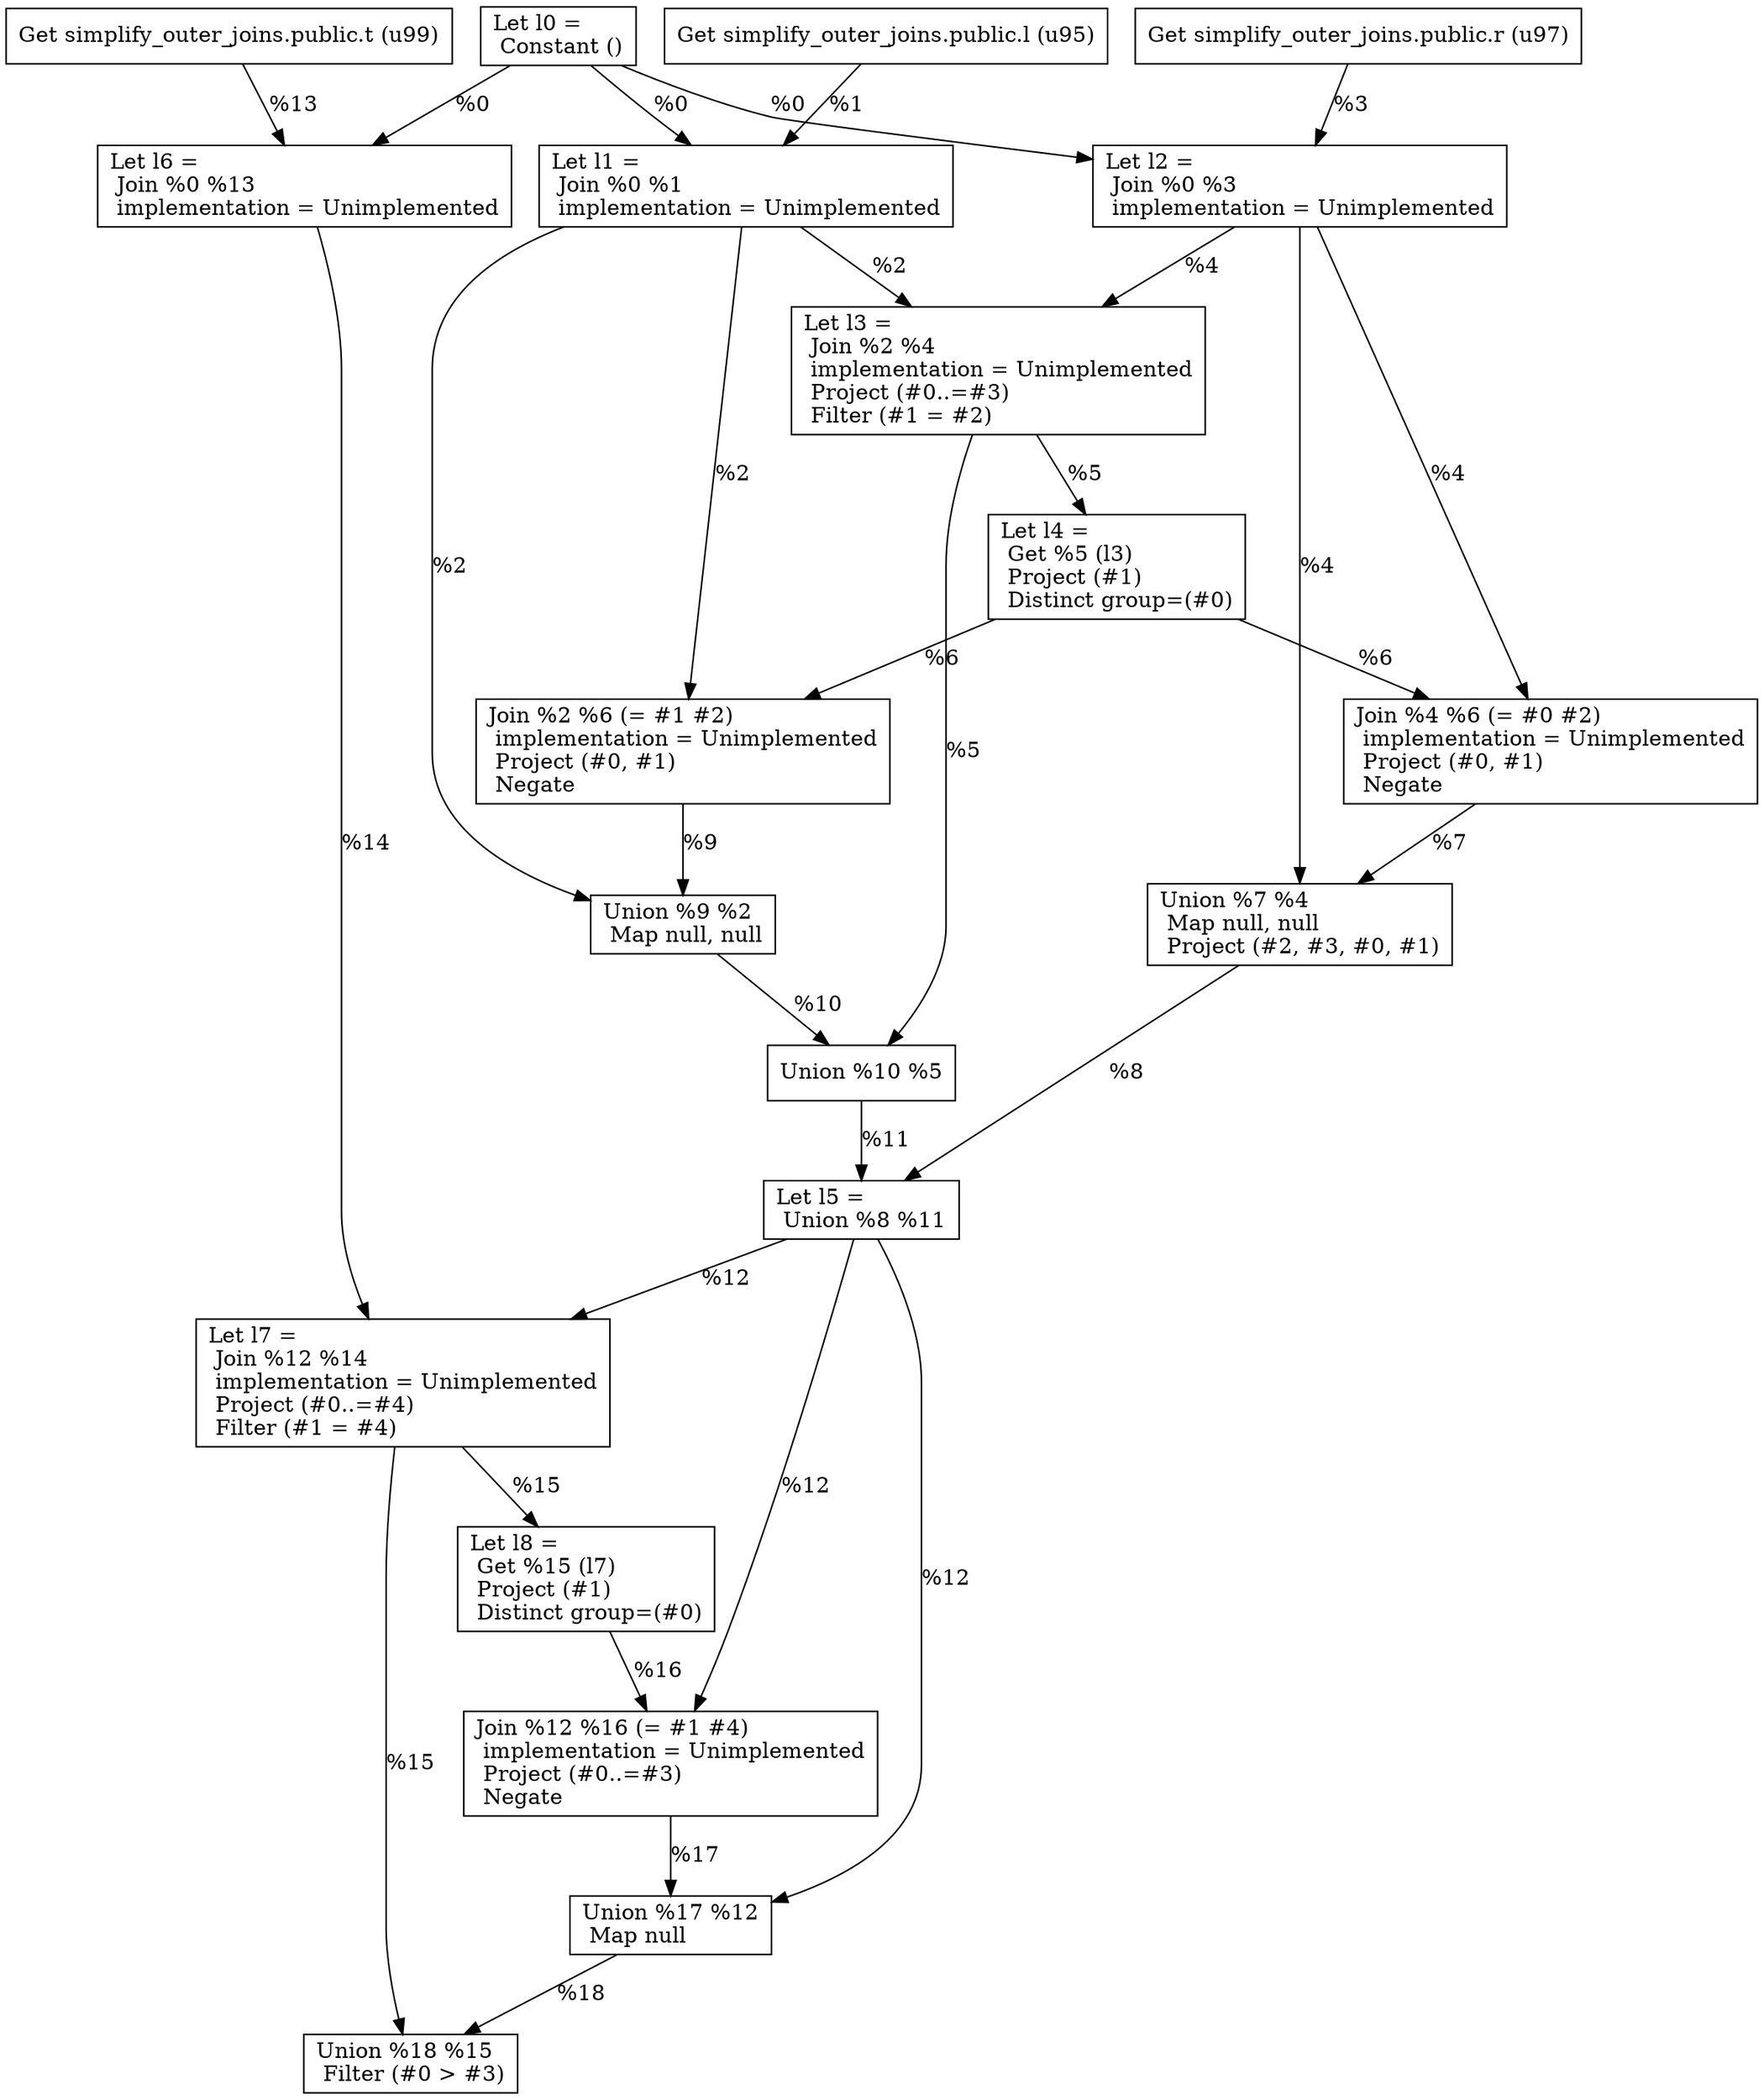 digraph G {
    node0 [shape = record, label="Let l0 =\l Constant ()\l"]
    node1 [shape = record, label=" Get simplify_outer_joins.public.l (u95)\l"]
    node2 [shape = record, label="Let l1 =\l Join %0 %1\l  implementation = Unimplemented\l"]
    node3 [shape = record, label=" Get simplify_outer_joins.public.r (u97)\l"]
    node4 [shape = record, label="Let l2 =\l Join %0 %3\l  implementation = Unimplemented\l"]
    node5 [shape = record, label="Let l3 =\l Join %2 %4\l  implementation = Unimplemented\l Project (#0..=#3)\l Filter (#1 = #2)\l"]
    node6 [shape = record, label="Let l4 =\l Get %5 (l3)\l Project (#1)\l Distinct group=(#0)\l"]
    node7 [shape = record, label=" Join %4 %6 (= #0 #2)\l  implementation = Unimplemented\l Project (#0, #1)\l Negate\l"]
    node8 [shape = record, label=" Union %7 %4\l Map null, null\l Project (#2, #3, #0, #1)\l"]
    node9 [shape = record, label=" Join %2 %6 (= #1 #2)\l  implementation = Unimplemented\l Project (#0, #1)\l Negate\l"]
    node10 [shape = record, label=" Union %9 %2\l Map null, null\l"]
    node11 [shape = record, label=" Union %10 %5\l"]
    node12 [shape = record, label="Let l5 =\l Union %8 %11\l"]
    node13 [shape = record, label=" Get simplify_outer_joins.public.t (u99)\l"]
    node14 [shape = record, label="Let l6 =\l Join %0 %13\l  implementation = Unimplemented\l"]
    node15 [shape = record, label="Let l7 =\l Join %12 %14\l  implementation = Unimplemented\l Project (#0..=#4)\l Filter (#1 = #4)\l"]
    node16 [shape = record, label="Let l8 =\l Get %15 (l7)\l Project (#1)\l Distinct group=(#0)\l"]
    node17 [shape = record, label=" Join %12 %16 (= #1 #4)\l  implementation = Unimplemented\l Project (#0..=#3)\l Negate\l"]
    node18 [shape = record, label=" Union %17 %12\l Map null\l"]
    node19 [shape = record, label=" Union %18 %15\l Filter (#0 \> #3)\l"]
    node17 -> node18 [label = "%17\l"]
    node5 -> node6 [label = "%5\l"]
    node0 -> node4 [label = "%0\l"]
    node4 -> node5 [label = "%4\l"]
    node2 -> node9 [label = "%2\l"]
    node5 -> node11 [label = "%5\l"]
    node8 -> node12 [label = "%8\l"]
    node6 -> node9 [label = "%6\l"]
    node4 -> node8 [label = "%4\l"]
    node11 -> node12 [label = "%11\l"]
    node10 -> node11 [label = "%10\l"]
    node2 -> node5 [label = "%2\l"]
    node18 -> node19 [label = "%18\l"]
    node15 -> node16 [label = "%15\l"]
    node12 -> node15 [label = "%12\l"]
    node12 -> node18 [label = "%12\l"]
    node16 -> node17 [label = "%16\l"]
    node2 -> node10 [label = "%2\l"]
    node1 -> node2 [label = "%1\l"]
    node0 -> node14 [label = "%0\l"]
    node14 -> node15 [label = "%14\l"]
    node7 -> node8 [label = "%7\l"]
    node0 -> node2 [label = "%0\l"]
    node4 -> node7 [label = "%4\l"]
    node9 -> node10 [label = "%9\l"]
    node13 -> node14 [label = "%13\l"]
    node6 -> node7 [label = "%6\l"]
    node12 -> node17 [label = "%12\l"]
    node3 -> node4 [label = "%3\l"]
    node15 -> node19 [label = "%15\l"]
}
